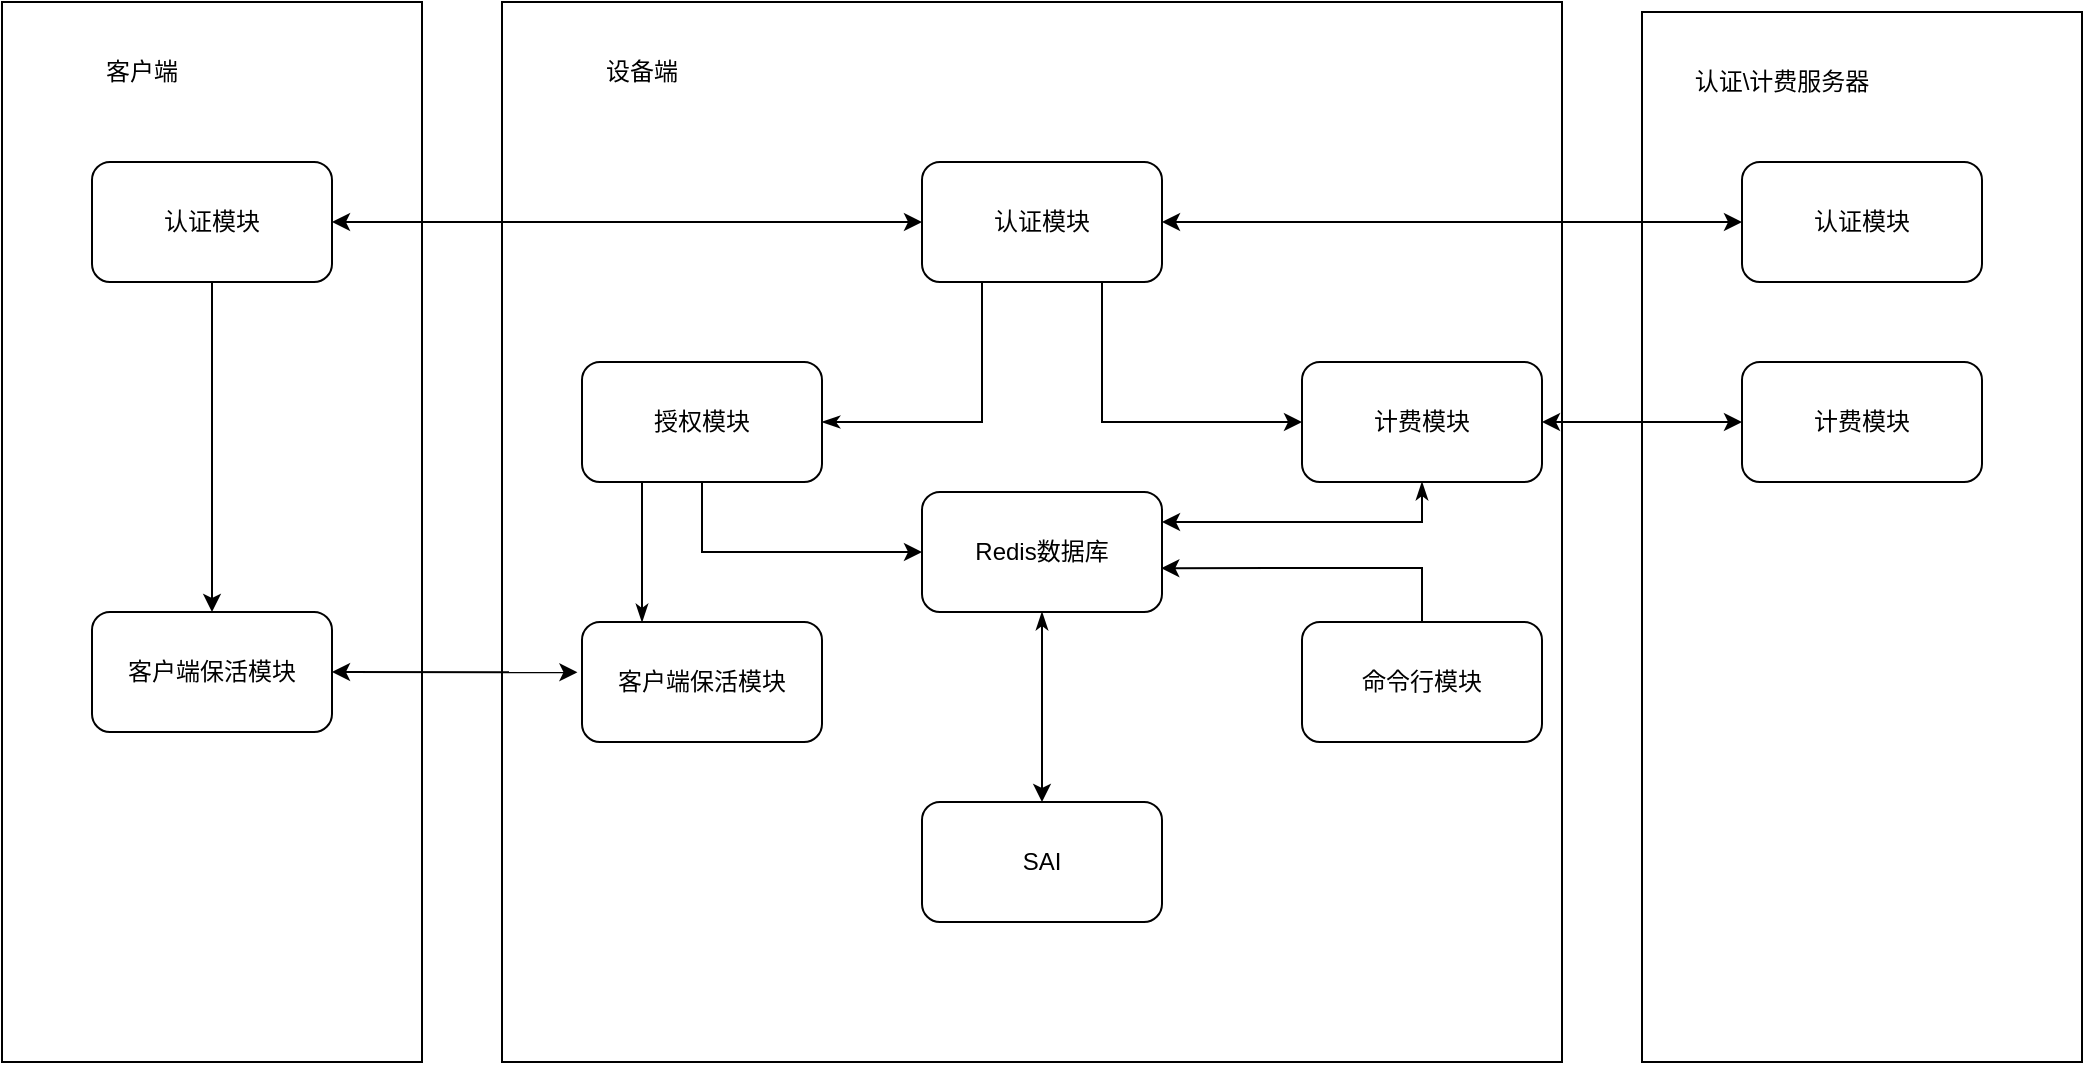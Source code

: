 <mxfile version="21.6.6" type="github">
  <diagram name="第 1 页" id="ly2bl2504sO60dcY6iLK">
    <mxGraphModel dx="2570" dy="753" grid="1" gridSize="10" guides="1" tooltips="1" connect="1" arrows="1" fold="1" page="1" pageScale="1" pageWidth="827" pageHeight="1169" math="0" shadow="0">
      <root>
        <mxCell id="0" />
        <mxCell id="1" parent="0" />
        <mxCell id="CMr5RhR5WsQ_WZa8PVFC-1" value="" style="whiteSpace=wrap;html=1;aspect=fixed;" vertex="1" parent="1">
          <mxGeometry x="170" y="310" width="530" height="530" as="geometry" />
        </mxCell>
        <mxCell id="CMr5RhR5WsQ_WZa8PVFC-2" value="Redis数据库" style="rounded=1;whiteSpace=wrap;html=1;" vertex="1" parent="1">
          <mxGeometry x="380" y="555" width="120" height="60" as="geometry" />
        </mxCell>
        <mxCell id="CMr5RhR5WsQ_WZa8PVFC-4" value="认证模块" style="rounded=1;whiteSpace=wrap;html=1;" vertex="1" parent="1">
          <mxGeometry x="380" y="390" width="120" height="60" as="geometry" />
        </mxCell>
        <mxCell id="CMr5RhR5WsQ_WZa8PVFC-5" value="授权模块" style="rounded=1;whiteSpace=wrap;html=1;" vertex="1" parent="1">
          <mxGeometry x="210" y="490" width="120" height="60" as="geometry" />
        </mxCell>
        <mxCell id="CMr5RhR5WsQ_WZa8PVFC-7" value="客户端保活模块" style="rounded=1;whiteSpace=wrap;html=1;" vertex="1" parent="1">
          <mxGeometry x="210" y="620" width="120" height="60" as="geometry" />
        </mxCell>
        <mxCell id="CMr5RhR5WsQ_WZa8PVFC-8" value="计费模块" style="rounded=1;whiteSpace=wrap;html=1;" vertex="1" parent="1">
          <mxGeometry x="570" y="490" width="120" height="60" as="geometry" />
        </mxCell>
        <mxCell id="CMr5RhR5WsQ_WZa8PVFC-9" value="命令行模块" style="rounded=1;whiteSpace=wrap;html=1;" vertex="1" parent="1">
          <mxGeometry x="570" y="620" width="120" height="60" as="geometry" />
        </mxCell>
        <mxCell id="CMr5RhR5WsQ_WZa8PVFC-12" value="SAI" style="rounded=1;whiteSpace=wrap;html=1;" vertex="1" parent="1">
          <mxGeometry x="380" y="710" width="120" height="60" as="geometry" />
        </mxCell>
        <mxCell id="CMr5RhR5WsQ_WZa8PVFC-13" value="" style="rounded=0;whiteSpace=wrap;html=1;" vertex="1" parent="1">
          <mxGeometry x="-80" y="310" width="210" height="530" as="geometry" />
        </mxCell>
        <mxCell id="CMr5RhR5WsQ_WZa8PVFC-14" value="客户端保活模块" style="rounded=1;whiteSpace=wrap;html=1;" vertex="1" parent="1">
          <mxGeometry x="-35" y="615" width="120" height="60" as="geometry" />
        </mxCell>
        <mxCell id="CMr5RhR5WsQ_WZa8PVFC-15" value="认证模块" style="rounded=1;whiteSpace=wrap;html=1;" vertex="1" parent="1">
          <mxGeometry x="-35" y="390" width="120" height="60" as="geometry" />
        </mxCell>
        <mxCell id="CMr5RhR5WsQ_WZa8PVFC-17" value="" style="rounded=0;whiteSpace=wrap;html=1;" vertex="1" parent="1">
          <mxGeometry x="740" y="315" width="220" height="525" as="geometry" />
        </mxCell>
        <mxCell id="CMr5RhR5WsQ_WZa8PVFC-18" value="认证模块" style="rounded=1;whiteSpace=wrap;html=1;" vertex="1" parent="1">
          <mxGeometry x="790" y="390" width="120" height="60" as="geometry" />
        </mxCell>
        <mxCell id="CMr5RhR5WsQ_WZa8PVFC-19" value="计费模块" style="rounded=1;whiteSpace=wrap;html=1;" vertex="1" parent="1">
          <mxGeometry x="790" y="490" width="120" height="60" as="geometry" />
        </mxCell>
        <mxCell id="CMr5RhR5WsQ_WZa8PVFC-20" value="客户端" style="rounded=1;whiteSpace=wrap;html=1;strokeColor=none;" vertex="1" parent="1">
          <mxGeometry x="-70" y="315" width="120" height="60" as="geometry" />
        </mxCell>
        <mxCell id="CMr5RhR5WsQ_WZa8PVFC-21" value="设备端" style="rounded=1;whiteSpace=wrap;html=1;strokeColor=none;" vertex="1" parent="1">
          <mxGeometry x="180" y="315" width="120" height="60" as="geometry" />
        </mxCell>
        <mxCell id="CMr5RhR5WsQ_WZa8PVFC-24" value="认证\计费服务器" style="rounded=1;whiteSpace=wrap;html=1;strokeColor=none;" vertex="1" parent="1">
          <mxGeometry x="750" y="320" width="120" height="60" as="geometry" />
        </mxCell>
        <mxCell id="CMr5RhR5WsQ_WZa8PVFC-25" value="" style="endArrow=classic;html=1;rounded=0;exitX=0.5;exitY=0;exitDx=0;exitDy=0;entryX=0.997;entryY=0.635;entryDx=0;entryDy=0;entryPerimeter=0;" edge="1" parent="1" source="CMr5RhR5WsQ_WZa8PVFC-9" target="CMr5RhR5WsQ_WZa8PVFC-2">
          <mxGeometry width="50" height="50" relative="1" as="geometry">
            <mxPoint x="390" y="630" as="sourcePoint" />
            <mxPoint x="440" y="580" as="targetPoint" />
            <Array as="points">
              <mxPoint x="630" y="593" />
            </Array>
          </mxGeometry>
        </mxCell>
        <mxCell id="CMr5RhR5WsQ_WZa8PVFC-26" value="" style="endArrow=classic;startArrow=classic;html=1;rounded=0;exitX=1;exitY=0.5;exitDx=0;exitDy=0;entryX=-0.019;entryY=0.419;entryDx=0;entryDy=0;entryPerimeter=0;" edge="1" parent="1" source="CMr5RhR5WsQ_WZa8PVFC-14" target="CMr5RhR5WsQ_WZa8PVFC-7">
          <mxGeometry width="50" height="50" relative="1" as="geometry">
            <mxPoint x="680" y="570" as="sourcePoint" />
            <mxPoint x="730" y="520" as="targetPoint" />
          </mxGeometry>
        </mxCell>
        <mxCell id="CMr5RhR5WsQ_WZa8PVFC-28" value="" style="endArrow=classic;startArrow=classic;html=1;rounded=0;exitX=1;exitY=0.5;exitDx=0;exitDy=0;entryX=0;entryY=0.5;entryDx=0;entryDy=0;" edge="1" parent="1" source="CMr5RhR5WsQ_WZa8PVFC-15" target="CMr5RhR5WsQ_WZa8PVFC-4">
          <mxGeometry width="50" height="50" relative="1" as="geometry">
            <mxPoint x="680" y="570" as="sourcePoint" />
            <mxPoint x="730" y="520" as="targetPoint" />
          </mxGeometry>
        </mxCell>
        <mxCell id="CMr5RhR5WsQ_WZa8PVFC-29" value="" style="endArrow=classic;startArrow=classic;html=1;rounded=0;exitX=1;exitY=0.5;exitDx=0;exitDy=0;entryX=0;entryY=0.5;entryDx=0;entryDy=0;" edge="1" parent="1" source="CMr5RhR5WsQ_WZa8PVFC-4" target="CMr5RhR5WsQ_WZa8PVFC-18">
          <mxGeometry width="50" height="50" relative="1" as="geometry">
            <mxPoint x="680" y="570" as="sourcePoint" />
            <mxPoint x="730" y="520" as="targetPoint" />
          </mxGeometry>
        </mxCell>
        <mxCell id="CMr5RhR5WsQ_WZa8PVFC-30" value="" style="endArrow=classic;startArrow=classic;html=1;rounded=0;" edge="1" parent="1" source="CMr5RhR5WsQ_WZa8PVFC-8" target="CMr5RhR5WsQ_WZa8PVFC-19">
          <mxGeometry width="50" height="50" relative="1" as="geometry">
            <mxPoint x="680" y="570" as="sourcePoint" />
            <mxPoint x="730" y="520" as="targetPoint" />
          </mxGeometry>
        </mxCell>
        <mxCell id="CMr5RhR5WsQ_WZa8PVFC-31" value="" style="endArrow=none;startArrow=classicThin;html=1;rounded=0;exitX=1;exitY=0.5;exitDx=0;exitDy=0;entryX=0.25;entryY=1;entryDx=0;entryDy=0;startFill=1;endFill=0;" edge="1" parent="1" source="CMr5RhR5WsQ_WZa8PVFC-5" target="CMr5RhR5WsQ_WZa8PVFC-4">
          <mxGeometry width="50" height="50" relative="1" as="geometry">
            <mxPoint x="680" y="570" as="sourcePoint" />
            <mxPoint x="440" y="450" as="targetPoint" />
            <Array as="points">
              <mxPoint x="410" y="520" />
            </Array>
          </mxGeometry>
        </mxCell>
        <mxCell id="CMr5RhR5WsQ_WZa8PVFC-32" value="" style="endArrow=classic;startArrow=none;html=1;rounded=0;entryX=0;entryY=0.5;entryDx=0;entryDy=0;exitX=0.75;exitY=1;exitDx=0;exitDy=0;startFill=0;" edge="1" parent="1" source="CMr5RhR5WsQ_WZa8PVFC-4" target="CMr5RhR5WsQ_WZa8PVFC-8">
          <mxGeometry width="50" height="50" relative="1" as="geometry">
            <mxPoint x="590" y="550" as="sourcePoint" />
            <mxPoint x="640" y="500" as="targetPoint" />
            <Array as="points">
              <mxPoint x="470" y="520" />
            </Array>
          </mxGeometry>
        </mxCell>
        <mxCell id="CMr5RhR5WsQ_WZa8PVFC-34" value="" style="endArrow=classic;startArrow=none;html=1;rounded=0;exitX=0.5;exitY=1;exitDx=0;exitDy=0;entryX=0;entryY=0.5;entryDx=0;entryDy=0;startFill=0;" edge="1" parent="1" source="CMr5RhR5WsQ_WZa8PVFC-5" target="CMr5RhR5WsQ_WZa8PVFC-2">
          <mxGeometry width="50" height="50" relative="1" as="geometry">
            <mxPoint x="730" y="440" as="sourcePoint" />
            <mxPoint x="780" y="390" as="targetPoint" />
            <Array as="points">
              <mxPoint x="270" y="585" />
            </Array>
          </mxGeometry>
        </mxCell>
        <mxCell id="CMr5RhR5WsQ_WZa8PVFC-35" value="" style="endArrow=classic;html=1;rounded=0;exitX=0.5;exitY=1;exitDx=0;exitDy=0;entryX=1;entryY=0.25;entryDx=0;entryDy=0;startArrow=classicThin;startFill=1;" edge="1" parent="1" source="CMr5RhR5WsQ_WZa8PVFC-8" target="CMr5RhR5WsQ_WZa8PVFC-2">
          <mxGeometry width="50" height="50" relative="1" as="geometry">
            <mxPoint x="730" y="440" as="sourcePoint" />
            <mxPoint x="510" y="590" as="targetPoint" />
            <Array as="points">
              <mxPoint x="630" y="570" />
            </Array>
          </mxGeometry>
        </mxCell>
        <mxCell id="CMr5RhR5WsQ_WZa8PVFC-36" value="" style="endArrow=classic;html=1;rounded=0;exitX=0.5;exitY=1;exitDx=0;exitDy=0;startArrow=classicThin;startFill=1;" edge="1" parent="1" source="CMr5RhR5WsQ_WZa8PVFC-2" target="CMr5RhR5WsQ_WZa8PVFC-12">
          <mxGeometry width="50" height="50" relative="1" as="geometry">
            <mxPoint x="160" y="600" as="sourcePoint" />
            <mxPoint x="210" y="550" as="targetPoint" />
          </mxGeometry>
        </mxCell>
        <mxCell id="CMr5RhR5WsQ_WZa8PVFC-38" value="" style="endArrow=classic;html=1;rounded=0;exitX=0.5;exitY=1;exitDx=0;exitDy=0;entryX=0.5;entryY=0;entryDx=0;entryDy=0;" edge="1" parent="1" source="CMr5RhR5WsQ_WZa8PVFC-15" target="CMr5RhR5WsQ_WZa8PVFC-14">
          <mxGeometry width="50" height="50" relative="1" as="geometry">
            <mxPoint x="160" y="600" as="sourcePoint" />
            <mxPoint x="210" y="550" as="targetPoint" />
          </mxGeometry>
        </mxCell>
        <mxCell id="CMr5RhR5WsQ_WZa8PVFC-39" value="" style="endArrow=none;startArrow=classicThin;html=1;rounded=0;entryX=0.25;entryY=1;entryDx=0;entryDy=0;exitX=0.25;exitY=0;exitDx=0;exitDy=0;startFill=1;endFill=0;" edge="1" parent="1" source="CMr5RhR5WsQ_WZa8PVFC-7" target="CMr5RhR5WsQ_WZa8PVFC-5">
          <mxGeometry width="50" height="50" relative="1" as="geometry">
            <mxPoint x="160" y="600" as="sourcePoint" />
            <mxPoint x="210" y="550" as="targetPoint" />
            <Array as="points">
              <mxPoint x="240" y="590" />
            </Array>
          </mxGeometry>
        </mxCell>
      </root>
    </mxGraphModel>
  </diagram>
</mxfile>

